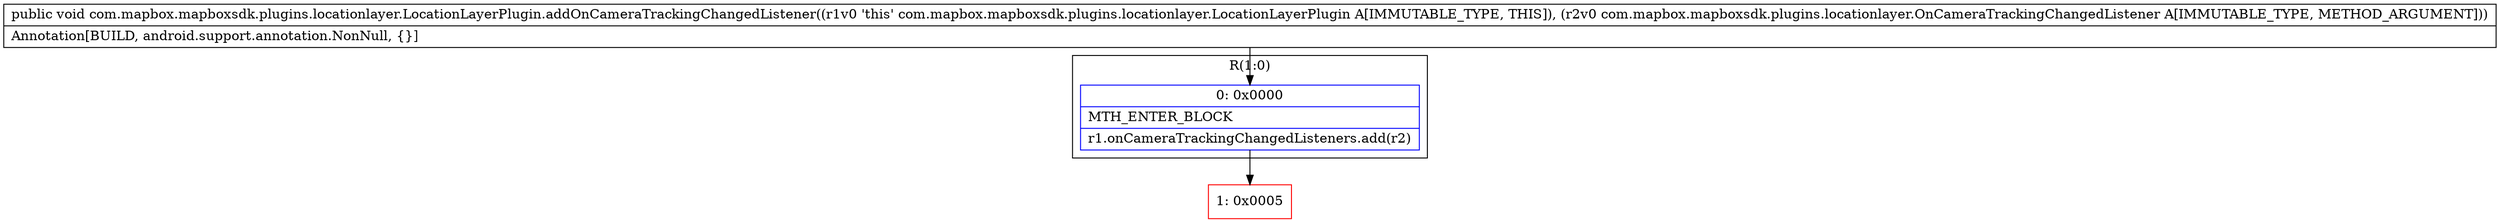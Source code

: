 digraph "CFG forcom.mapbox.mapboxsdk.plugins.locationlayer.LocationLayerPlugin.addOnCameraTrackingChangedListener(Lcom\/mapbox\/mapboxsdk\/plugins\/locationlayer\/OnCameraTrackingChangedListener;)V" {
subgraph cluster_Region_1506633032 {
label = "R(1:0)";
node [shape=record,color=blue];
Node_0 [shape=record,label="{0\:\ 0x0000|MTH_ENTER_BLOCK\l|r1.onCameraTrackingChangedListeners.add(r2)\l}"];
}
Node_1 [shape=record,color=red,label="{1\:\ 0x0005}"];
MethodNode[shape=record,label="{public void com.mapbox.mapboxsdk.plugins.locationlayer.LocationLayerPlugin.addOnCameraTrackingChangedListener((r1v0 'this' com.mapbox.mapboxsdk.plugins.locationlayer.LocationLayerPlugin A[IMMUTABLE_TYPE, THIS]), (r2v0 com.mapbox.mapboxsdk.plugins.locationlayer.OnCameraTrackingChangedListener A[IMMUTABLE_TYPE, METHOD_ARGUMENT]))  | Annotation[BUILD, android.support.annotation.NonNull, \{\}]\l}"];
MethodNode -> Node_0;
Node_0 -> Node_1;
}

